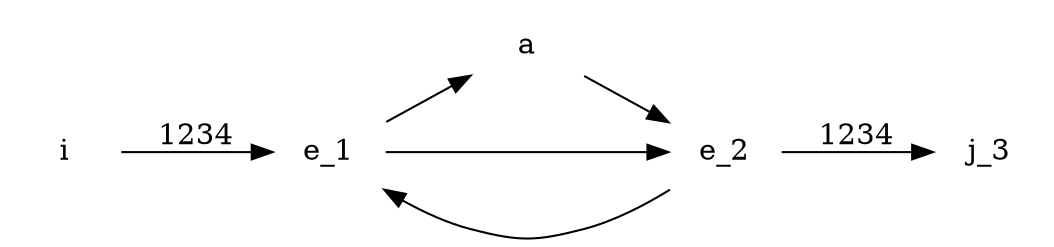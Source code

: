 digraph createTNFACls
{
rankdir = LR;

  subgraph Cls 
  {
   
    rankdir = LR;

    i[ texlbl = "$i$"
     , shape = plaintext];

    subgraph L{
    e_1[ texlbl = "$i+1$"
       , shape = plaintext];

    doA_2[ texlbl = "(doTNFA a)"
         , shape = plaintext
         , label = "a"];

    e_2[ texlbl = "$i+2$"
       , shape = plaintext];
    }
    j_3[ texlbl = "$i+3$"
       , shape = plaintext];

    i -> e_1[ texlbl = "$\epsilon/ClsStart_k(pos)$"
            , label = "1234"];
    
    e_1 -> doA_2[ texlbl = "$\epsilon/ \omega$"
                , label = " "];
    doA_2 -> e_2[ texlbl = "$\epsilon/ \omega$"
                , label = " "];
    e_2 -> e_1[ texlbl = "$\epsilon/ \omega$"
              , label = " "];
    e_1 -> e_2[ texlbl = "$\epsilon/ \omega$"
              , label = " "];
                    
    e_2 -> j_3[ texlbl = "$\epsilon/ClsEnd_k(pos)$"
              , label = "1234"];
     
  }
 
}
